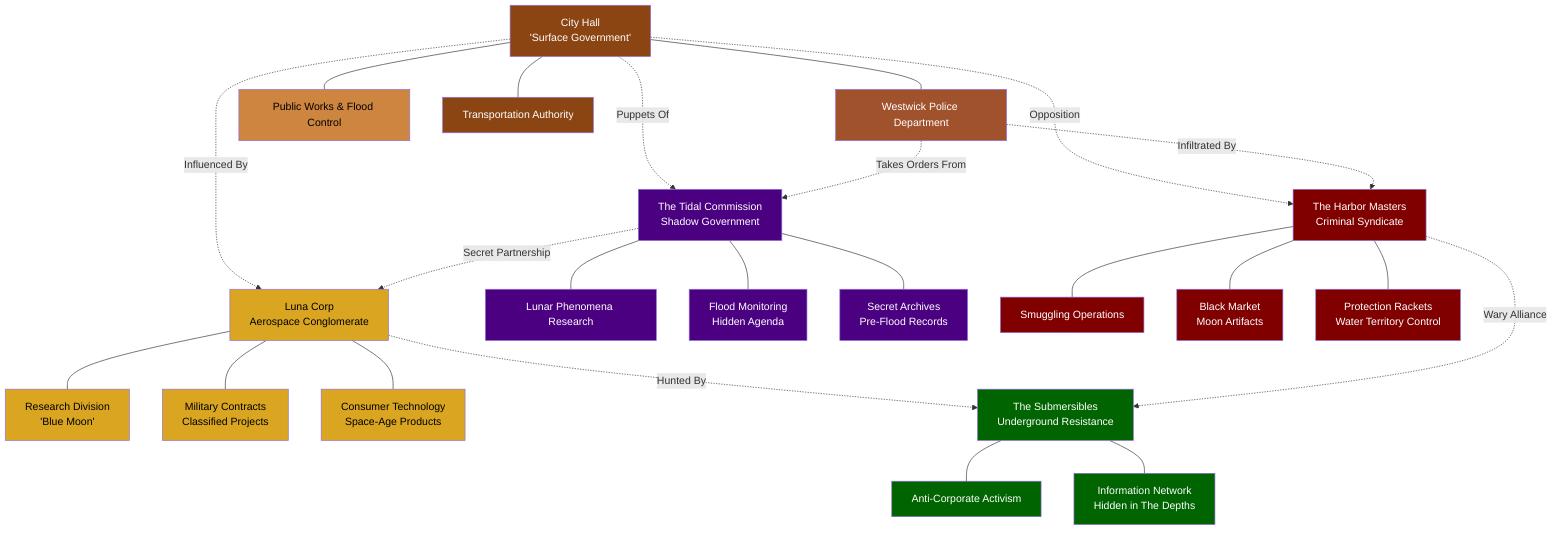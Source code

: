 graph TD
    A["City Hall<br>'Surface Government'"] --- B["Westwick Police Department"]
    A --- C["Public Works & Flood Control"]
    A --- D["Transportation Authority"]
    
    E["Luna Corp<br>Aerospace Conglomerate"] --- F["Research Division<br>'Blue Moon'"]
    E --- G["Military Contracts<br>Classified Projects"]
    E --- H["Consumer Technology<br>Space-Age Products"]
    
    I["The Tidal Commission<br>Shadow Government"] --- J["Lunar Phenomena Research"]
    I --- K["Flood Monitoring<br>Hidden Agenda"]
    I --- L["Secret Archives<br>Pre-Flood Records"]
    
    M["The Harbor Masters<br>Criminal Syndicate"] --- N["Smuggling Operations"]
    M --- O["Black Market<br>Moon Artifacts"]
    M --- P["Protection Rackets<br>Water Territory Control"]
    
    Q["The Submersibles<br>Underground Resistance"] --- R["Anti-Corporate Activism"]
    Q --- S["Information Network<br>Hidden in The Depths"]
    
    A -.Opposition.-> M
    A -.Puppets Of.-> I
    A -.Influenced By.-> E
    B -.Infiltrated By.-> M
    B -.Takes Orders From.-> I
    I -.Secret Partnership.-> E
    E -.Hunted By.-> Q
    M -.Wary Alliance.-> Q
    
    classDef surface fill:#8B4513,color:white
    classDef police fill:#A0522D,color:white
    classDef public fill:#CD853F,color:black
    classDef corporate fill:#DAA520,color:black
    classDef shadow fill:#4B0082,color:white
    classDef criminal fill:#800000,color:white
    classDef resistance fill:#006400,color:white
    
    class A,D surface
    class B police
    class C public
    class E,F,G,H corporate
    class I,J,K,L shadow
    class M,N,O,P criminal
    class Q,R,S resistance